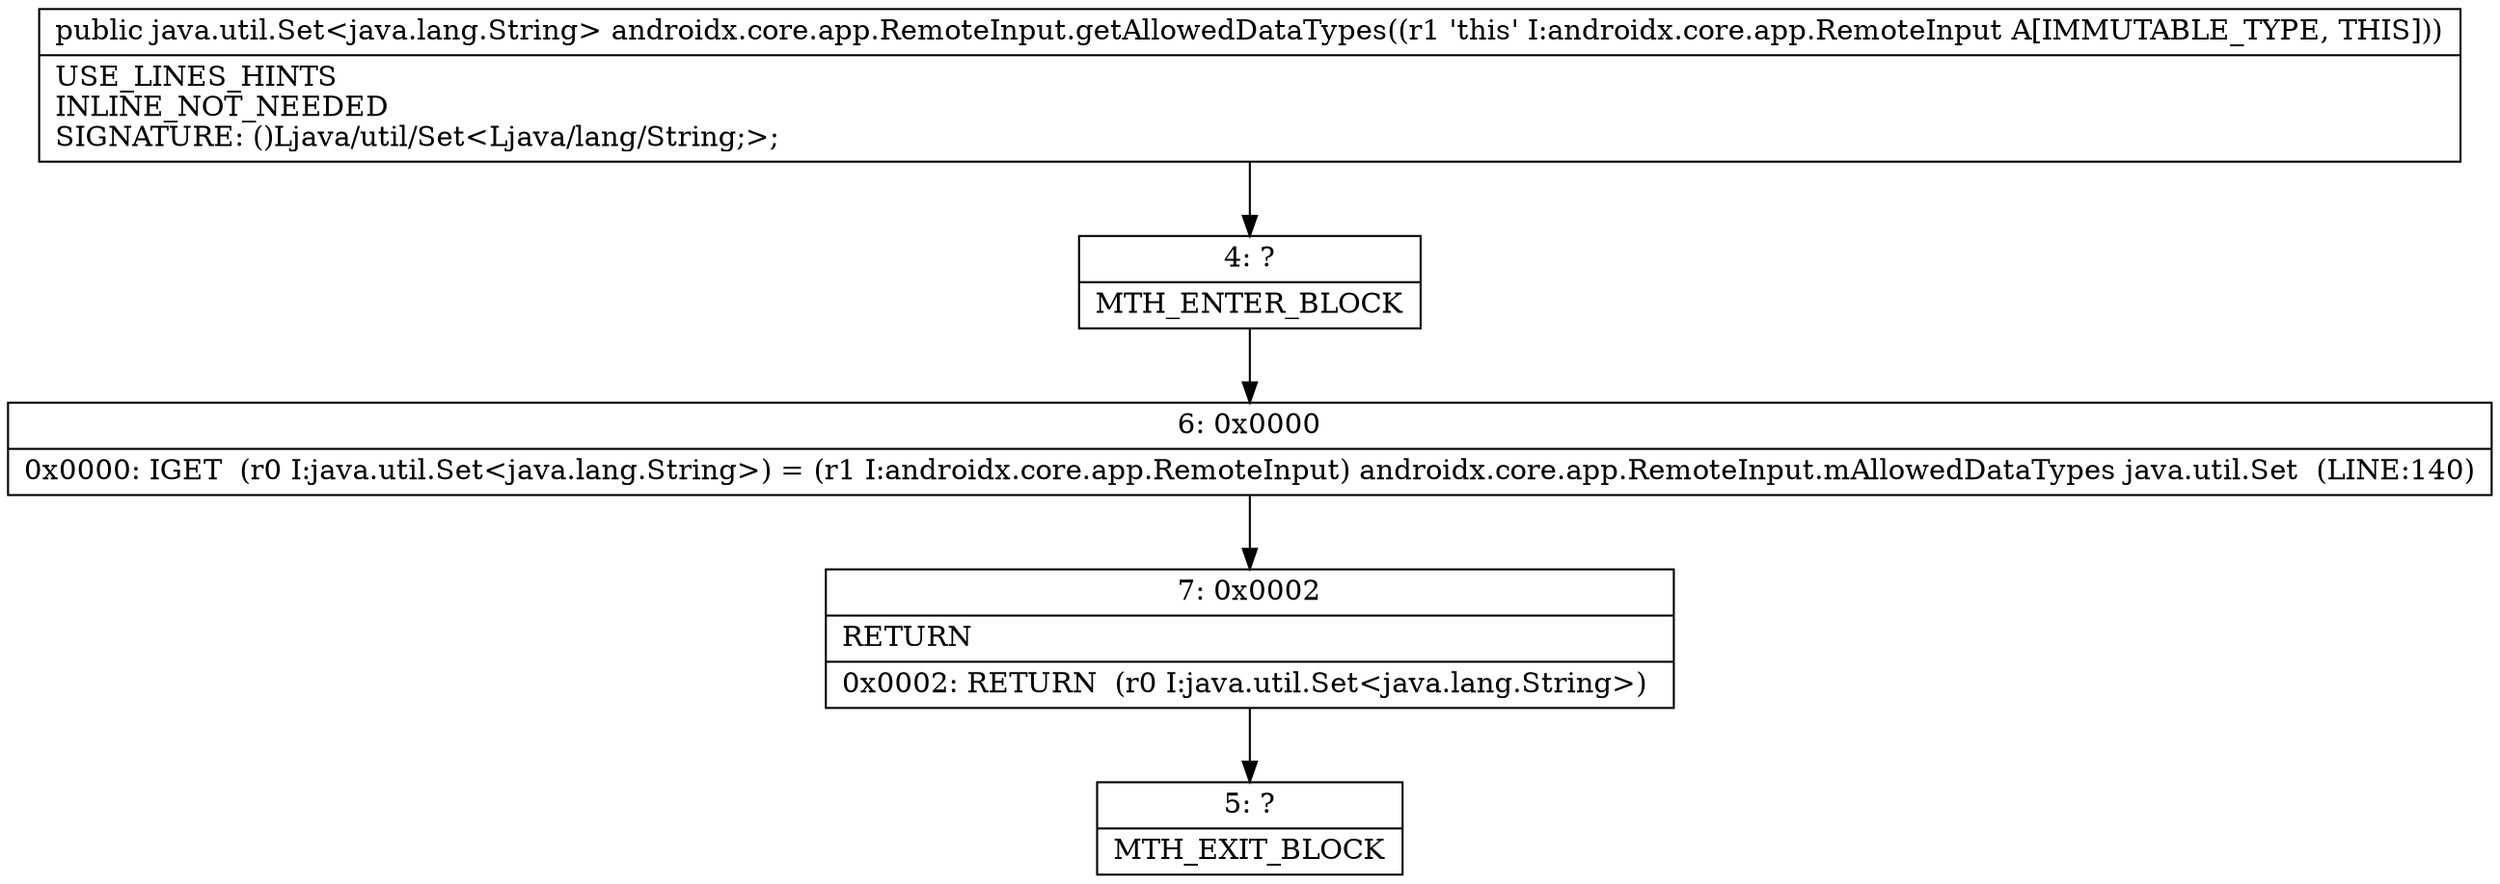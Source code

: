 digraph "CFG forandroidx.core.app.RemoteInput.getAllowedDataTypes()Ljava\/util\/Set;" {
Node_4 [shape=record,label="{4\:\ ?|MTH_ENTER_BLOCK\l}"];
Node_6 [shape=record,label="{6\:\ 0x0000|0x0000: IGET  (r0 I:java.util.Set\<java.lang.String\>) = (r1 I:androidx.core.app.RemoteInput) androidx.core.app.RemoteInput.mAllowedDataTypes java.util.Set  (LINE:140)\l}"];
Node_7 [shape=record,label="{7\:\ 0x0002|RETURN\l|0x0002: RETURN  (r0 I:java.util.Set\<java.lang.String\>) \l}"];
Node_5 [shape=record,label="{5\:\ ?|MTH_EXIT_BLOCK\l}"];
MethodNode[shape=record,label="{public java.util.Set\<java.lang.String\> androidx.core.app.RemoteInput.getAllowedDataTypes((r1 'this' I:androidx.core.app.RemoteInput A[IMMUTABLE_TYPE, THIS]))  | USE_LINES_HINTS\lINLINE_NOT_NEEDED\lSIGNATURE: ()Ljava\/util\/Set\<Ljava\/lang\/String;\>;\l}"];
MethodNode -> Node_4;Node_4 -> Node_6;
Node_6 -> Node_7;
Node_7 -> Node_5;
}

